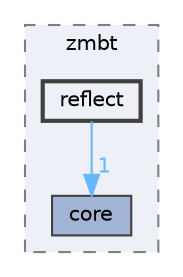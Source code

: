 digraph "zmbt-framework/zmbt-framework/backends/cxx/include/zmbt/reflect"
{
 // LATEX_PDF_SIZE
  bgcolor="transparent";
  edge [fontname=Helvetica,fontsize=10,labelfontname=Helvetica,labelfontsize=10];
  node [fontname=Helvetica,fontsize=10,shape=box,height=0.2,width=0.4];
  compound=true
  subgraph clusterdir_2115e3e51895e4107b806d6d2319263e {
    graph [ bgcolor="#edf0f7", pencolor="grey50", label="zmbt", fontname=Helvetica,fontsize=10 style="filled,dashed", URL="dir_2115e3e51895e4107b806d6d2319263e.html",tooltip=""]
  dir_1dfd3566c4a6f6e15f69daa4a04e2d4f [label="core", fillcolor="#a2b4d6", color="grey25", style="filled", URL="dir_1dfd3566c4a6f6e15f69daa4a04e2d4f.html",tooltip=""];
  dir_44621b39643a5ee7797a55bb572a295f [label="reflect", fillcolor="#edf0f7", color="grey25", style="filled,bold", URL="dir_44621b39643a5ee7797a55bb572a295f.html",tooltip=""];
  }
  dir_44621b39643a5ee7797a55bb572a295f->dir_1dfd3566c4a6f6e15f69daa4a04e2d4f [headlabel="1", labeldistance=1.5 headhref="dir_000010_000003.html" href="dir_000010_000003.html" color="steelblue1" fontcolor="steelblue1"];
}
